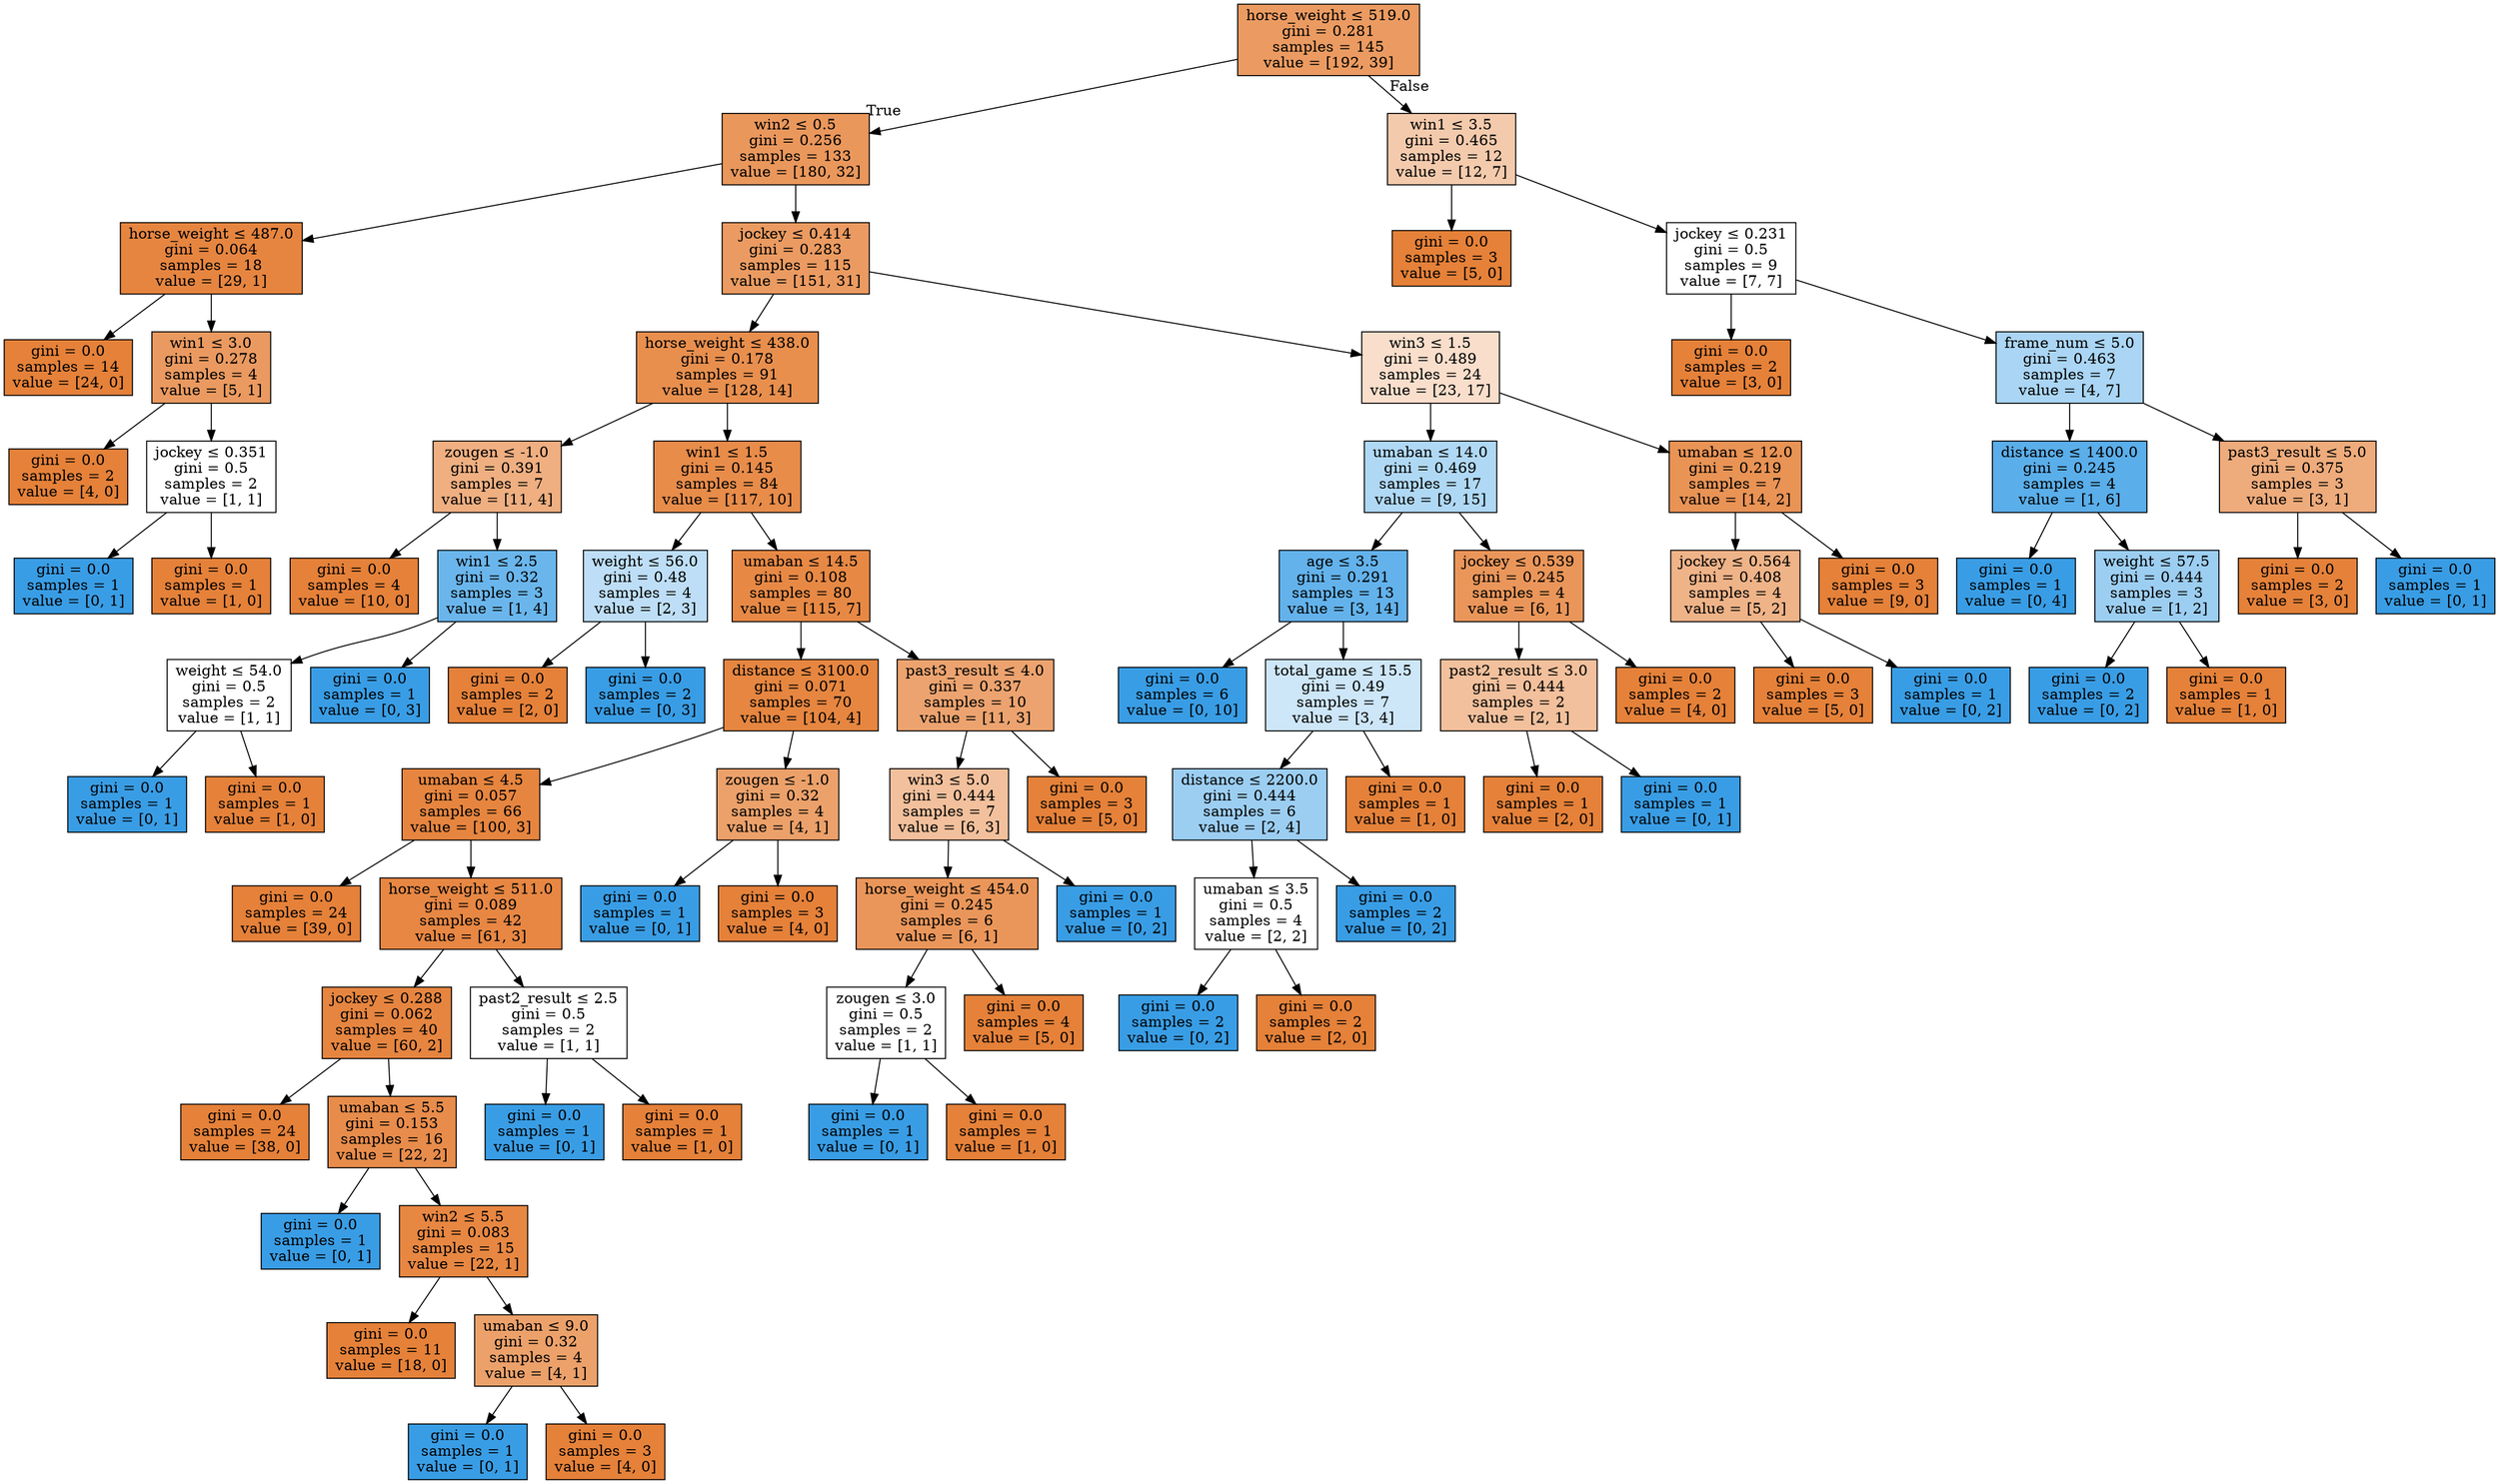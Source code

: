 digraph Tree {
node [shape=box, style="filled", color="black"] ;
0 [label=<horse_weight &le; 519.0<br/>gini = 0.281<br/>samples = 145<br/>value = [192, 39]>, fillcolor="#e58139cb"] ;
1 [label=<win2 &le; 0.5<br/>gini = 0.256<br/>samples = 133<br/>value = [180, 32]>, fillcolor="#e58139d2"] ;
0 -> 1 [labeldistance=2.5, labelangle=45, headlabel="True"] ;
2 [label=<horse_weight &le; 487.0<br/>gini = 0.064<br/>samples = 18<br/>value = [29, 1]>, fillcolor="#e58139f6"] ;
1 -> 2 ;
3 [label=<gini = 0.0<br/>samples = 14<br/>value = [24, 0]>, fillcolor="#e58139ff"] ;
2 -> 3 ;
4 [label=<win1 &le; 3.0<br/>gini = 0.278<br/>samples = 4<br/>value = [5, 1]>, fillcolor="#e58139cc"] ;
2 -> 4 ;
5 [label=<gini = 0.0<br/>samples = 2<br/>value = [4, 0]>, fillcolor="#e58139ff"] ;
4 -> 5 ;
6 [label=<jockey &le; 0.351<br/>gini = 0.5<br/>samples = 2<br/>value = [1, 1]>, fillcolor="#e5813900"] ;
4 -> 6 ;
7 [label=<gini = 0.0<br/>samples = 1<br/>value = [0, 1]>, fillcolor="#399de5ff"] ;
6 -> 7 ;
8 [label=<gini = 0.0<br/>samples = 1<br/>value = [1, 0]>, fillcolor="#e58139ff"] ;
6 -> 8 ;
9 [label=<jockey &le; 0.414<br/>gini = 0.283<br/>samples = 115<br/>value = [151, 31]>, fillcolor="#e58139cb"] ;
1 -> 9 ;
10 [label=<horse_weight &le; 438.0<br/>gini = 0.178<br/>samples = 91<br/>value = [128, 14]>, fillcolor="#e58139e3"] ;
9 -> 10 ;
11 [label=<zougen &le; -1.0<br/>gini = 0.391<br/>samples = 7<br/>value = [11, 4]>, fillcolor="#e58139a2"] ;
10 -> 11 ;
12 [label=<gini = 0.0<br/>samples = 4<br/>value = [10, 0]>, fillcolor="#e58139ff"] ;
11 -> 12 ;
13 [label=<win1 &le; 2.5<br/>gini = 0.32<br/>samples = 3<br/>value = [1, 4]>, fillcolor="#399de5bf"] ;
11 -> 13 ;
14 [label=<weight &le; 54.0<br/>gini = 0.5<br/>samples = 2<br/>value = [1, 1]>, fillcolor="#e5813900"] ;
13 -> 14 ;
15 [label=<gini = 0.0<br/>samples = 1<br/>value = [0, 1]>, fillcolor="#399de5ff"] ;
14 -> 15 ;
16 [label=<gini = 0.0<br/>samples = 1<br/>value = [1, 0]>, fillcolor="#e58139ff"] ;
14 -> 16 ;
17 [label=<gini = 0.0<br/>samples = 1<br/>value = [0, 3]>, fillcolor="#399de5ff"] ;
13 -> 17 ;
18 [label=<win1 &le; 1.5<br/>gini = 0.145<br/>samples = 84<br/>value = [117, 10]>, fillcolor="#e58139e9"] ;
10 -> 18 ;
19 [label=<weight &le; 56.0<br/>gini = 0.48<br/>samples = 4<br/>value = [2, 3]>, fillcolor="#399de555"] ;
18 -> 19 ;
20 [label=<gini = 0.0<br/>samples = 2<br/>value = [2, 0]>, fillcolor="#e58139ff"] ;
19 -> 20 ;
21 [label=<gini = 0.0<br/>samples = 2<br/>value = [0, 3]>, fillcolor="#399de5ff"] ;
19 -> 21 ;
22 [label=<umaban &le; 14.5<br/>gini = 0.108<br/>samples = 80<br/>value = [115, 7]>, fillcolor="#e58139ef"] ;
18 -> 22 ;
23 [label=<distance &le; 3100.0<br/>gini = 0.071<br/>samples = 70<br/>value = [104, 4]>, fillcolor="#e58139f5"] ;
22 -> 23 ;
24 [label=<umaban &le; 4.5<br/>gini = 0.057<br/>samples = 66<br/>value = [100, 3]>, fillcolor="#e58139f7"] ;
23 -> 24 ;
25 [label=<gini = 0.0<br/>samples = 24<br/>value = [39, 0]>, fillcolor="#e58139ff"] ;
24 -> 25 ;
26 [label=<horse_weight &le; 511.0<br/>gini = 0.089<br/>samples = 42<br/>value = [61, 3]>, fillcolor="#e58139f2"] ;
24 -> 26 ;
27 [label=<jockey &le; 0.288<br/>gini = 0.062<br/>samples = 40<br/>value = [60, 2]>, fillcolor="#e58139f6"] ;
26 -> 27 ;
28 [label=<gini = 0.0<br/>samples = 24<br/>value = [38, 0]>, fillcolor="#e58139ff"] ;
27 -> 28 ;
29 [label=<umaban &le; 5.5<br/>gini = 0.153<br/>samples = 16<br/>value = [22, 2]>, fillcolor="#e58139e8"] ;
27 -> 29 ;
30 [label=<gini = 0.0<br/>samples = 1<br/>value = [0, 1]>, fillcolor="#399de5ff"] ;
29 -> 30 ;
31 [label=<win2 &le; 5.5<br/>gini = 0.083<br/>samples = 15<br/>value = [22, 1]>, fillcolor="#e58139f3"] ;
29 -> 31 ;
32 [label=<gini = 0.0<br/>samples = 11<br/>value = [18, 0]>, fillcolor="#e58139ff"] ;
31 -> 32 ;
33 [label=<umaban &le; 9.0<br/>gini = 0.32<br/>samples = 4<br/>value = [4, 1]>, fillcolor="#e58139bf"] ;
31 -> 33 ;
34 [label=<gini = 0.0<br/>samples = 1<br/>value = [0, 1]>, fillcolor="#399de5ff"] ;
33 -> 34 ;
35 [label=<gini = 0.0<br/>samples = 3<br/>value = [4, 0]>, fillcolor="#e58139ff"] ;
33 -> 35 ;
36 [label=<past2_result &le; 2.5<br/>gini = 0.5<br/>samples = 2<br/>value = [1, 1]>, fillcolor="#e5813900"] ;
26 -> 36 ;
37 [label=<gini = 0.0<br/>samples = 1<br/>value = [0, 1]>, fillcolor="#399de5ff"] ;
36 -> 37 ;
38 [label=<gini = 0.0<br/>samples = 1<br/>value = [1, 0]>, fillcolor="#e58139ff"] ;
36 -> 38 ;
39 [label=<zougen &le; -1.0<br/>gini = 0.32<br/>samples = 4<br/>value = [4, 1]>, fillcolor="#e58139bf"] ;
23 -> 39 ;
40 [label=<gini = 0.0<br/>samples = 1<br/>value = [0, 1]>, fillcolor="#399de5ff"] ;
39 -> 40 ;
41 [label=<gini = 0.0<br/>samples = 3<br/>value = [4, 0]>, fillcolor="#e58139ff"] ;
39 -> 41 ;
42 [label=<past3_result &le; 4.0<br/>gini = 0.337<br/>samples = 10<br/>value = [11, 3]>, fillcolor="#e58139b9"] ;
22 -> 42 ;
43 [label=<win3 &le; 5.0<br/>gini = 0.444<br/>samples = 7<br/>value = [6, 3]>, fillcolor="#e581397f"] ;
42 -> 43 ;
44 [label=<horse_weight &le; 454.0<br/>gini = 0.245<br/>samples = 6<br/>value = [6, 1]>, fillcolor="#e58139d4"] ;
43 -> 44 ;
45 [label=<zougen &le; 3.0<br/>gini = 0.5<br/>samples = 2<br/>value = [1, 1]>, fillcolor="#e5813900"] ;
44 -> 45 ;
46 [label=<gini = 0.0<br/>samples = 1<br/>value = [0, 1]>, fillcolor="#399de5ff"] ;
45 -> 46 ;
47 [label=<gini = 0.0<br/>samples = 1<br/>value = [1, 0]>, fillcolor="#e58139ff"] ;
45 -> 47 ;
48 [label=<gini = 0.0<br/>samples = 4<br/>value = [5, 0]>, fillcolor="#e58139ff"] ;
44 -> 48 ;
49 [label=<gini = 0.0<br/>samples = 1<br/>value = [0, 2]>, fillcolor="#399de5ff"] ;
43 -> 49 ;
50 [label=<gini = 0.0<br/>samples = 3<br/>value = [5, 0]>, fillcolor="#e58139ff"] ;
42 -> 50 ;
51 [label=<win3 &le; 1.5<br/>gini = 0.489<br/>samples = 24<br/>value = [23, 17]>, fillcolor="#e5813943"] ;
9 -> 51 ;
52 [label=<umaban &le; 14.0<br/>gini = 0.469<br/>samples = 17<br/>value = [9, 15]>, fillcolor="#399de566"] ;
51 -> 52 ;
53 [label=<age &le; 3.5<br/>gini = 0.291<br/>samples = 13<br/>value = [3, 14]>, fillcolor="#399de5c8"] ;
52 -> 53 ;
54 [label=<gini = 0.0<br/>samples = 6<br/>value = [0, 10]>, fillcolor="#399de5ff"] ;
53 -> 54 ;
55 [label=<total_game &le; 15.5<br/>gini = 0.49<br/>samples = 7<br/>value = [3, 4]>, fillcolor="#399de540"] ;
53 -> 55 ;
56 [label=<distance &le; 2200.0<br/>gini = 0.444<br/>samples = 6<br/>value = [2, 4]>, fillcolor="#399de57f"] ;
55 -> 56 ;
57 [label=<umaban &le; 3.5<br/>gini = 0.5<br/>samples = 4<br/>value = [2, 2]>, fillcolor="#e5813900"] ;
56 -> 57 ;
58 [label=<gini = 0.0<br/>samples = 2<br/>value = [0, 2]>, fillcolor="#399de5ff"] ;
57 -> 58 ;
59 [label=<gini = 0.0<br/>samples = 2<br/>value = [2, 0]>, fillcolor="#e58139ff"] ;
57 -> 59 ;
60 [label=<gini = 0.0<br/>samples = 2<br/>value = [0, 2]>, fillcolor="#399de5ff"] ;
56 -> 60 ;
61 [label=<gini = 0.0<br/>samples = 1<br/>value = [1, 0]>, fillcolor="#e58139ff"] ;
55 -> 61 ;
62 [label=<jockey &le; 0.539<br/>gini = 0.245<br/>samples = 4<br/>value = [6, 1]>, fillcolor="#e58139d4"] ;
52 -> 62 ;
63 [label=<past2_result &le; 3.0<br/>gini = 0.444<br/>samples = 2<br/>value = [2, 1]>, fillcolor="#e581397f"] ;
62 -> 63 ;
64 [label=<gini = 0.0<br/>samples = 1<br/>value = [2, 0]>, fillcolor="#e58139ff"] ;
63 -> 64 ;
65 [label=<gini = 0.0<br/>samples = 1<br/>value = [0, 1]>, fillcolor="#399de5ff"] ;
63 -> 65 ;
66 [label=<gini = 0.0<br/>samples = 2<br/>value = [4, 0]>, fillcolor="#e58139ff"] ;
62 -> 66 ;
67 [label=<umaban &le; 12.0<br/>gini = 0.219<br/>samples = 7<br/>value = [14, 2]>, fillcolor="#e58139db"] ;
51 -> 67 ;
68 [label=<jockey &le; 0.564<br/>gini = 0.408<br/>samples = 4<br/>value = [5, 2]>, fillcolor="#e5813999"] ;
67 -> 68 ;
69 [label=<gini = 0.0<br/>samples = 3<br/>value = [5, 0]>, fillcolor="#e58139ff"] ;
68 -> 69 ;
70 [label=<gini = 0.0<br/>samples = 1<br/>value = [0, 2]>, fillcolor="#399de5ff"] ;
68 -> 70 ;
71 [label=<gini = 0.0<br/>samples = 3<br/>value = [9, 0]>, fillcolor="#e58139ff"] ;
67 -> 71 ;
72 [label=<win1 &le; 3.5<br/>gini = 0.465<br/>samples = 12<br/>value = [12, 7]>, fillcolor="#e581396a"] ;
0 -> 72 [labeldistance=2.5, labelangle=-45, headlabel="False"] ;
73 [label=<gini = 0.0<br/>samples = 3<br/>value = [5, 0]>, fillcolor="#e58139ff"] ;
72 -> 73 ;
74 [label=<jockey &le; 0.231<br/>gini = 0.5<br/>samples = 9<br/>value = [7, 7]>, fillcolor="#e5813900"] ;
72 -> 74 ;
75 [label=<gini = 0.0<br/>samples = 2<br/>value = [3, 0]>, fillcolor="#e58139ff"] ;
74 -> 75 ;
76 [label=<frame_num &le; 5.0<br/>gini = 0.463<br/>samples = 7<br/>value = [4, 7]>, fillcolor="#399de56d"] ;
74 -> 76 ;
77 [label=<distance &le; 1400.0<br/>gini = 0.245<br/>samples = 4<br/>value = [1, 6]>, fillcolor="#399de5d4"] ;
76 -> 77 ;
78 [label=<gini = 0.0<br/>samples = 1<br/>value = [0, 4]>, fillcolor="#399de5ff"] ;
77 -> 78 ;
79 [label=<weight &le; 57.5<br/>gini = 0.444<br/>samples = 3<br/>value = [1, 2]>, fillcolor="#399de57f"] ;
77 -> 79 ;
80 [label=<gini = 0.0<br/>samples = 2<br/>value = [0, 2]>, fillcolor="#399de5ff"] ;
79 -> 80 ;
81 [label=<gini = 0.0<br/>samples = 1<br/>value = [1, 0]>, fillcolor="#e58139ff"] ;
79 -> 81 ;
82 [label=<past3_result &le; 5.0<br/>gini = 0.375<br/>samples = 3<br/>value = [3, 1]>, fillcolor="#e58139aa"] ;
76 -> 82 ;
83 [label=<gini = 0.0<br/>samples = 2<br/>value = [3, 0]>, fillcolor="#e58139ff"] ;
82 -> 83 ;
84 [label=<gini = 0.0<br/>samples = 1<br/>value = [0, 1]>, fillcolor="#399de5ff"] ;
82 -> 84 ;
}